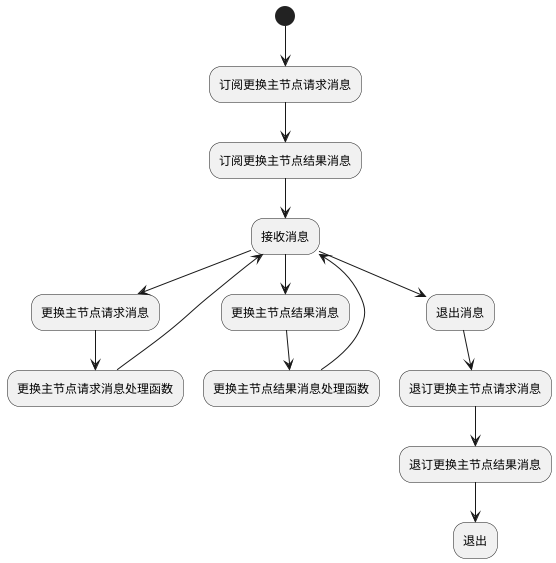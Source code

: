 @startuml
(*) --> 订阅更换主节点请求消息
--> 订阅更换主节点结果消息
--> 接收消息
--> 更换主节点请求消息
--> 更换主节点请求消息处理函数
--> 接收消息
接收消息--> 更换主节点结果消息
--> 更换主节点结果消息处理函数
--> 接收消息
接收消息--> 退出消息
--> 退订更换主节点请求消息
--> 退订更换主节点结果消息
--> 退出
@enduml